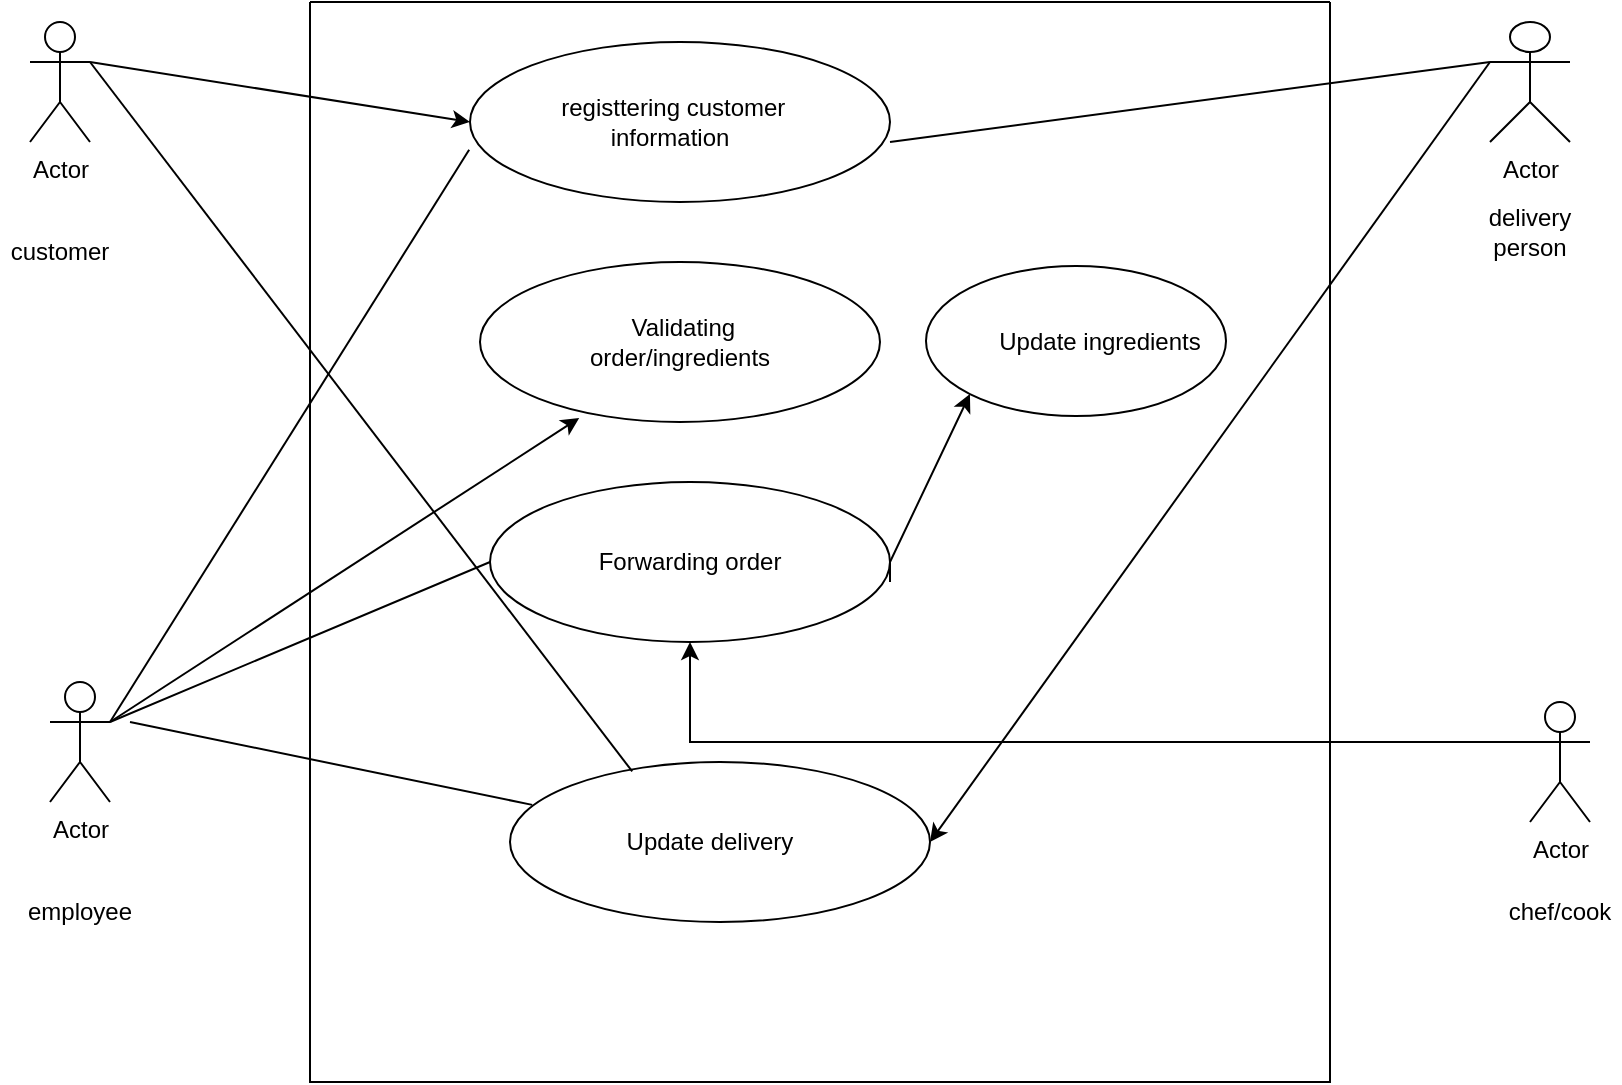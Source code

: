 <mxfile version="22.1.11" type="github">
  <diagram name="Page-1" id="cNQc7o1E2cWI9WpQ8DWR">
    <mxGraphModel dx="983" dy="589" grid="1" gridSize="10" guides="1" tooltips="1" connect="1" arrows="1" fold="1" page="1" pageScale="1" pageWidth="850" pageHeight="1100" math="0" shadow="0">
      <root>
        <mxCell id="0" />
        <mxCell id="1" parent="0" />
        <mxCell id="DRkKu5UwzhI7FsZmvqW0-1" value="" style="swimlane;startSize=0;" parent="1" vertex="1">
          <mxGeometry x="160" y="20" width="510" height="540" as="geometry" />
        </mxCell>
        <mxCell id="DRkKu5UwzhI7FsZmvqW0-2" value="" style="ellipse;whiteSpace=wrap;html=1;" parent="DRkKu5UwzhI7FsZmvqW0-1" vertex="1">
          <mxGeometry x="80" y="20" width="210" height="80" as="geometry" />
        </mxCell>
        <mxCell id="DRkKu5UwzhI7FsZmvqW0-3" value="" style="ellipse;whiteSpace=wrap;html=1;" parent="DRkKu5UwzhI7FsZmvqW0-1" vertex="1">
          <mxGeometry x="85" y="130" width="200" height="80" as="geometry" />
        </mxCell>
        <mxCell id="DRkKu5UwzhI7FsZmvqW0-4" value="" style="ellipse;whiteSpace=wrap;html=1;" parent="DRkKu5UwzhI7FsZmvqW0-1" vertex="1">
          <mxGeometry x="90" y="240" width="200" height="80" as="geometry" />
        </mxCell>
        <mxCell id="DRkKu5UwzhI7FsZmvqW0-5" value="" style="ellipse;whiteSpace=wrap;html=1;" parent="DRkKu5UwzhI7FsZmvqW0-1" vertex="1">
          <mxGeometry x="308" y="132" width="150" height="75" as="geometry" />
        </mxCell>
        <mxCell id="DRkKu5UwzhI7FsZmvqW0-6" value="" style="ellipse;whiteSpace=wrap;html=1;" parent="DRkKu5UwzhI7FsZmvqW0-1" vertex="1">
          <mxGeometry x="100" y="380" width="210" height="80" as="geometry" />
        </mxCell>
        <mxCell id="DRkKu5UwzhI7FsZmvqW0-7" value="&amp;nbsp;registtering customer information" style="text;html=1;strokeColor=none;fillColor=none;align=center;verticalAlign=middle;whiteSpace=wrap;rounded=0;" parent="DRkKu5UwzhI7FsZmvqW0-1" vertex="1">
          <mxGeometry x="100" y="45" width="160" height="30" as="geometry" />
        </mxCell>
        <mxCell id="DRkKu5UwzhI7FsZmvqW0-8" value="&amp;nbsp;Validating order/ingredients" style="text;html=1;strokeColor=none;fillColor=none;align=center;verticalAlign=middle;whiteSpace=wrap;rounded=0;" parent="DRkKu5UwzhI7FsZmvqW0-1" vertex="1">
          <mxGeometry x="110" y="155" width="150" height="30" as="geometry" />
        </mxCell>
        <mxCell id="DRkKu5UwzhI7FsZmvqW0-9" value="Forwarding order" style="text;html=1;strokeColor=none;fillColor=none;align=center;verticalAlign=middle;whiteSpace=wrap;rounded=0;" parent="DRkKu5UwzhI7FsZmvqW0-1" vertex="1">
          <mxGeometry x="110" y="265" width="160" height="30" as="geometry" />
        </mxCell>
        <mxCell id="DRkKu5UwzhI7FsZmvqW0-10" value="Update ingredients" style="text;html=1;strokeColor=none;fillColor=none;align=center;verticalAlign=middle;whiteSpace=wrap;rounded=0;" parent="DRkKu5UwzhI7FsZmvqW0-1" vertex="1">
          <mxGeometry x="320" y="155" width="150" height="30" as="geometry" />
        </mxCell>
        <mxCell id="DRkKu5UwzhI7FsZmvqW0-12" value="Update delivery" style="text;html=1;strokeColor=none;fillColor=none;align=center;verticalAlign=middle;whiteSpace=wrap;rounded=0;" parent="DRkKu5UwzhI7FsZmvqW0-1" vertex="1">
          <mxGeometry x="135" y="405" width="130" height="30" as="geometry" />
        </mxCell>
        <mxCell id="DRkKu5UwzhI7FsZmvqW0-11" value="delivery person" style="text;html=1;strokeColor=none;fillColor=none;align=center;verticalAlign=middle;whiteSpace=wrap;rounded=0;" parent="1" vertex="1">
          <mxGeometry x="740" y="120" width="60" height="30" as="geometry" />
        </mxCell>
        <mxCell id="DRkKu5UwzhI7FsZmvqW0-13" value="Actor" style="shape=umlActor;verticalLabelPosition=bottom;verticalAlign=top;html=1;outlineConnect=0;" parent="1" vertex="1">
          <mxGeometry x="20" y="30" width="30" height="60" as="geometry" />
        </mxCell>
        <mxCell id="DRkKu5UwzhI7FsZmvqW0-14" value="Actor" style="shape=umlActor;verticalLabelPosition=bottom;verticalAlign=top;html=1;outlineConnect=0;" parent="1" vertex="1">
          <mxGeometry x="750" y="30" width="40" height="60" as="geometry" />
        </mxCell>
        <mxCell id="5Ie6ltVPqmOEVLaMCUpy-5" style="edgeStyle=orthogonalEdgeStyle;rounded=0;orthogonalLoop=1;jettySize=auto;html=1;exitX=1;exitY=0.333;exitDx=0;exitDy=0;exitPerimeter=0;" edge="1" parent="1" source="DRkKu5UwzhI7FsZmvqW0-15">
          <mxGeometry relative="1" as="geometry">
            <mxPoint x="60" y="380" as="targetPoint" />
          </mxGeometry>
        </mxCell>
        <mxCell id="DRkKu5UwzhI7FsZmvqW0-15" value="Actor" style="shape=umlActor;verticalLabelPosition=bottom;verticalAlign=top;html=1;outlineConnect=0;" parent="1" vertex="1">
          <mxGeometry x="30" y="360" width="30" height="60" as="geometry" />
        </mxCell>
        <mxCell id="5Ie6ltVPqmOEVLaMCUpy-2" style="edgeStyle=orthogonalEdgeStyle;rounded=0;orthogonalLoop=1;jettySize=auto;html=1;exitX=0;exitY=0.333;exitDx=0;exitDy=0;exitPerimeter=0;" edge="1" parent="1" source="DRkKu5UwzhI7FsZmvqW0-16" target="DRkKu5UwzhI7FsZmvqW0-4">
          <mxGeometry relative="1" as="geometry" />
        </mxCell>
        <mxCell id="DRkKu5UwzhI7FsZmvqW0-16" value="Actor" style="shape=umlActor;verticalLabelPosition=bottom;verticalAlign=top;html=1;outlineConnect=0;" parent="1" vertex="1">
          <mxGeometry x="770" y="370" width="30" height="60" as="geometry" />
        </mxCell>
        <mxCell id="DRkKu5UwzhI7FsZmvqW0-18" value="customer" style="text;html=1;strokeColor=none;fillColor=none;align=center;verticalAlign=middle;whiteSpace=wrap;rounded=0;" parent="1" vertex="1">
          <mxGeometry x="5" y="130" width="60" height="30" as="geometry" />
        </mxCell>
        <mxCell id="DRkKu5UwzhI7FsZmvqW0-19" value="employee" style="text;html=1;strokeColor=none;fillColor=none;align=center;verticalAlign=middle;whiteSpace=wrap;rounded=0;" parent="1" vertex="1">
          <mxGeometry x="15" y="460" width="60" height="30" as="geometry" />
        </mxCell>
        <mxCell id="DRkKu5UwzhI7FsZmvqW0-20" value="chef/cook" style="text;html=1;strokeColor=none;fillColor=none;align=center;verticalAlign=middle;whiteSpace=wrap;rounded=0;" parent="1" vertex="1">
          <mxGeometry x="755" y="460" width="60" height="30" as="geometry" />
        </mxCell>
        <mxCell id="DRkKu5UwzhI7FsZmvqW0-26" value="" style="endArrow=classic;html=1;rounded=0;entryX=0;entryY=1;entryDx=0;entryDy=0;" parent="1" edge="1" target="DRkKu5UwzhI7FsZmvqW0-5">
          <mxGeometry width="50" height="50" relative="1" as="geometry">
            <mxPoint x="450" y="310" as="sourcePoint" />
            <mxPoint x="500" y="260" as="targetPoint" />
            <Array as="points">
              <mxPoint x="450" y="300" />
            </Array>
          </mxGeometry>
        </mxCell>
        <mxCell id="DRkKu5UwzhI7FsZmvqW0-29" value="" style="endArrow=classic;html=1;rounded=0;exitX=1;exitY=0.333;exitDx=0;exitDy=0;exitPerimeter=0;entryX=0;entryY=0.5;entryDx=0;entryDy=0;" parent="1" source="DRkKu5UwzhI7FsZmvqW0-13" target="DRkKu5UwzhI7FsZmvqW0-2" edge="1">
          <mxGeometry width="50" height="50" relative="1" as="geometry">
            <mxPoint x="450" y="310" as="sourcePoint" />
            <mxPoint x="500" y="260" as="targetPoint" />
          </mxGeometry>
        </mxCell>
        <mxCell id="DRkKu5UwzhI7FsZmvqW0-31" value="" style="endArrow=none;html=1;rounded=0;entryX=-0.002;entryY=0.674;entryDx=0;entryDy=0;entryPerimeter=0;" parent="1" target="DRkKu5UwzhI7FsZmvqW0-2" edge="1">
          <mxGeometry width="50" height="50" relative="1" as="geometry">
            <mxPoint x="60" y="380" as="sourcePoint" />
            <mxPoint x="500" y="260" as="targetPoint" />
          </mxGeometry>
        </mxCell>
        <mxCell id="5Ie6ltVPqmOEVLaMCUpy-7" value="" style="endArrow=none;html=1;rounded=0;entryX=0;entryY=0.5;entryDx=0;entryDy=0;" edge="1" parent="1" target="DRkKu5UwzhI7FsZmvqW0-4">
          <mxGeometry width="50" height="50" relative="1" as="geometry">
            <mxPoint x="250" y="300" as="sourcePoint" />
            <mxPoint x="260" y="300" as="targetPoint" />
            <Array as="points">
              <mxPoint x="60" y="380" />
            </Array>
          </mxGeometry>
        </mxCell>
        <mxCell id="5Ie6ltVPqmOEVLaMCUpy-8" value="" style="endArrow=classic;html=1;rounded=0;entryX=0.248;entryY=0.975;entryDx=0;entryDy=0;entryPerimeter=0;" edge="1" parent="1" target="DRkKu5UwzhI7FsZmvqW0-3">
          <mxGeometry width="50" height="50" relative="1" as="geometry">
            <mxPoint x="60" y="380" as="sourcePoint" />
            <mxPoint x="340" y="270" as="targetPoint" />
          </mxGeometry>
        </mxCell>
        <mxCell id="5Ie6ltVPqmOEVLaMCUpy-12" value="" style="endArrow=classic;html=1;rounded=0;exitX=0;exitY=0.333;exitDx=0;exitDy=0;exitPerimeter=0;entryX=1;entryY=0.5;entryDx=0;entryDy=0;" edge="1" parent="1" source="DRkKu5UwzhI7FsZmvqW0-14" target="DRkKu5UwzhI7FsZmvqW0-6">
          <mxGeometry width="50" height="50" relative="1" as="geometry">
            <mxPoint x="360" y="350" as="sourcePoint" />
            <mxPoint x="410" y="300" as="targetPoint" />
          </mxGeometry>
        </mxCell>
        <mxCell id="5Ie6ltVPqmOEVLaMCUpy-15" value="" style="endArrow=none;html=1;rounded=0;entryX=0.291;entryY=0.059;entryDx=0;entryDy=0;entryPerimeter=0;" edge="1" parent="1" target="DRkKu5UwzhI7FsZmvqW0-6">
          <mxGeometry width="50" height="50" relative="1" as="geometry">
            <mxPoint x="50" y="50" as="sourcePoint" />
            <mxPoint x="290" y="350" as="targetPoint" />
          </mxGeometry>
        </mxCell>
        <mxCell id="5Ie6ltVPqmOEVLaMCUpy-16" value="" style="endArrow=none;html=1;rounded=0;entryX=0.053;entryY=0.268;entryDx=0;entryDy=0;entryPerimeter=0;" edge="1" parent="1" target="DRkKu5UwzhI7FsZmvqW0-6">
          <mxGeometry width="50" height="50" relative="1" as="geometry">
            <mxPoint x="70" y="380" as="sourcePoint" />
            <mxPoint x="420" y="280" as="targetPoint" />
          </mxGeometry>
        </mxCell>
        <mxCell id="5Ie6ltVPqmOEVLaMCUpy-18" value="" style="endArrow=none;html=1;rounded=0;" edge="1" parent="1">
          <mxGeometry width="50" height="50" relative="1" as="geometry">
            <mxPoint x="450" y="90" as="sourcePoint" />
            <mxPoint x="750" y="50" as="targetPoint" />
          </mxGeometry>
        </mxCell>
      </root>
    </mxGraphModel>
  </diagram>
</mxfile>
